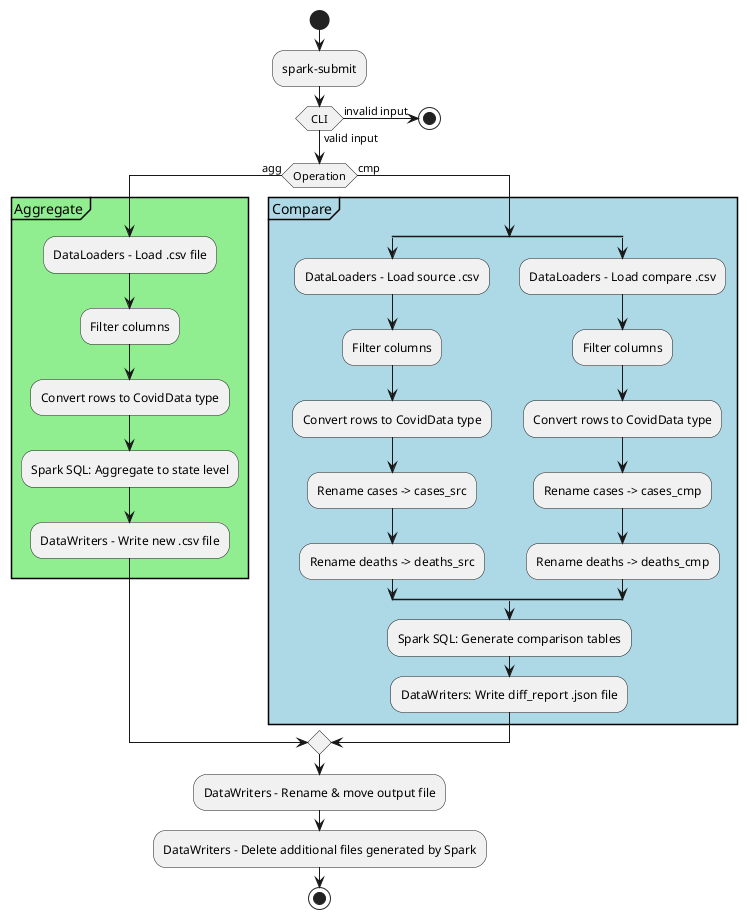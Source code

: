 @startuml
'https://plantuml.com/activity-diagram-beta

start
:spark-submit;
if (CLI) then (valid input)
    else (invalid input)
    stop
    endif
if (Operation) then (agg)
   Partition #lightGreen Aggregate {
   :DataLoaders - Load .csv file;
   :Filter columns;
   :Convert rows to CovidData type;
   :Spark SQL: Aggregate to state level;
   :DataWriters - Write new .csv file;
   }
else (cmp)
    Partition #lightBlue Compare {
   split
    :DataLoaders - Load source .csv;
    :Filter columns;
    :Convert rows to CovidData type;
    :Rename cases -> cases_src;
    :Rename deaths -> deaths_src;
   split again
    :DataLoaders - Load compare .csv;
    :Filter columns;
    :Convert rows to CovidData type;
    :Rename cases -> cases_cmp;
    :Rename deaths -> deaths_cmp;
   end split
   :Spark SQL: Generate comparison tables;
   :DataWriters: Write diff_report .json file;
   }
endif
:DataWriters - Rename & move output file;
:DataWriters - Delete additional files generated by Spark;

stop

@enduml
